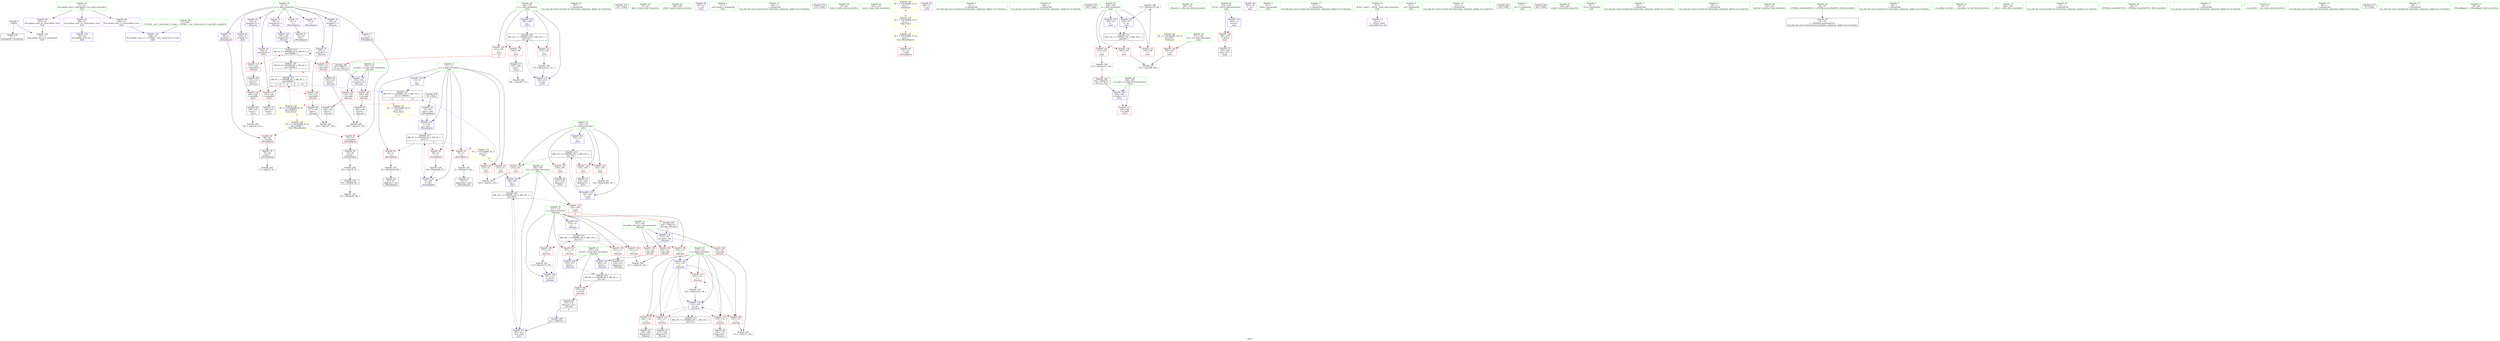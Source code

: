 digraph "SVFG" {
	label="SVFG";

	Node0x55a3432ef820 [shape=record,color=grey,label="{NodeID: 0\nNullPtr}"];
	Node0x55a3432ef820 -> Node0x55a343309fd0[style=solid];
	Node0x55a3432ef820 -> Node0x55a34330f800[style=solid];
	Node0x55a343309790 [shape=record,color=red,label="{NodeID: 97\n78\<--77\n\<--arrayidx5\n_Z9readInputv\n}"];
	Node0x55a343309790 -> Node0x55a34330a5e0[style=solid];
	Node0x55a343306ef0 [shape=record,color=green,label="{NodeID: 14\n90\<--1\n\<--dummyObj\nCan only get source location for instruction, argument, global var or function.}"];
	Node0x55a34332fb70 [shape=record,color=black,label="{NodeID: 277\n247 = PHI()\n}"];
	Node0x55a34330cab0 [shape=record,color=grey,label="{NodeID: 194\n89 = Binary(88, 90, )\n}"];
	Node0x55a34330cab0 -> Node0x55a34330f9d0[style=solid];
	Node0x55a3433092d0 [shape=record,color=red,label="{NodeID: 111\n148\<--113\n\<--j\n_Z4scanic\n}"];
	Node0x55a3433092d0 -> Node0x55a34330ab90[style=solid];
	Node0x55a343307cf0 [shape=record,color=green,label="{NodeID: 28\n55\<--56\nfgets\<--fgets_field_insensitive\n}"];
	Node0x55a3433155d0 [shape=record,color=grey,label="{NodeID: 208\n146 = cmp(143, 145, )\n}"];
	Node0x55a34330eeb0 [shape=record,color=red,label="{NodeID: 125\n242\<--192\n\<--i\n_Z2tci\n}"];
	Node0x55a34330eeb0 -> Node0x55a343312c40[style=solid];
	Node0x55a343308940 [shape=record,color=green,label="{NodeID: 42\n199\<--200\nprintf\<--printf_field_insensitive\n}"];
	Node0x55a34331fc00 [shape=record,color=black,label="{NodeID: 222\nMR_25V_3 = PHI(MR_25V_4, MR_25V_2, )\npts\{191 \}\n}"];
	Node0x55a34331fc00 -> Node0x55a34330e9d0[style=dashed];
	Node0x55a34331fc00 -> Node0x55a34330eaa0[style=dashed];
	Node0x55a34331fc00 -> Node0x55a34330eb70[style=dashed];
	Node0x55a34331fc00 -> Node0x55a343310530[style=dashed];
	Node0x55a34330faa0 [shape=record,color=blue,label="{NodeID: 139\n107\<--103\nlim.addr\<--lim\n_Z4scanic\n}"];
	Node0x55a34330faa0 -> Node0x55a343309930[style=dashed];
	Node0x55a34330faa0 -> Node0x55a343309a00[style=dashed];
	Node0x55a34330faa0 -> Node0x55a343309ad0[style=dashed];
	Node0x55a34330a5e0 [shape=record,color=black,label="{NodeID: 56\n79\<--78\nconv6\<--\n_Z9readInputv\n}"];
	Node0x55a34330a5e0 -> Node0x55a34330d530[style=solid];
	Node0x55a343321af0 [shape=record,color=yellow,style=double,label="{NodeID: 236\n6V_1 = ENCHI(MR_6V_0)\npts\{100000 \}\nFun[_Z2tci]|{|<s1>6}}"];
	Node0x55a343321af0 -> Node0x55a343320100[style=dashed];
	Node0x55a343321af0:s1 -> Node0x55a3433225d0[style=dashed,color=red];
	Node0x55a343310600 [shape=record,color=blue,label="{NodeID: 153\n192\<--12\ni\<--\n_Z2tci\n}"];
	Node0x55a343310600 -> Node0x55a34331de00[style=dashed];
	Node0x55a34330b140 [shape=record,color=black,label="{NodeID: 70\n235\<--234\nidxprom7\<--\n_Z2tci\n}"];
	Node0x55a34330bca0 [shape=record,color=purple,label="{NodeID: 84\n197\<--15\n\<--.str\n_Z2tci\n}"];
	Node0x55a343305f80 [shape=record,color=green,label="{NodeID: 1\n7\<--1\n__dso_handle\<--dummyObj\nGlob }"];
	Node0x55a343309860 [shape=record,color=red,label="{NodeID: 98\n178\<--105\n\<--retval\n_Z4scanic\n}"];
	Node0x55a343309860 -> Node0x55a34330ae00[style=solid];
	Node0x55a343306ff0 [shape=record,color=green,label="{NodeID: 15\n160\<--1\n\<--dummyObj\nCan only get source location for instruction, argument, global var or function.}"];
	Node0x55a34332fc40 [shape=record,color=black,label="{NodeID: 278\n153 = PHI()\n}"];
	Node0x55a34330cc30 [shape=record,color=grey,label="{NodeID: 195\n85 = Binary(83, 86, )\n}"];
	Node0x55a3433093a0 [shape=record,color=red,label="{NodeID: 112\n156\<--113\n\<--j\n_Z4scanic\n}"];
	Node0x55a3433093a0 -> Node0x55a34330ad30[style=solid];
	Node0x55a343307df0 [shape=record,color=green,label="{NodeID: 29\n59\<--60\nstrlen\<--strlen_field_insensitive\n}"];
	Node0x55a343315750 [shape=record,color=grey,label="{NodeID: 209\n137 = cmp(135, 136, )\n}"];
	Node0x55a34330ef80 [shape=record,color=red,label="{NodeID: 126\n229\<--228\n\<--arrayidx\n_Z2tci\n}"];
	Node0x55a34330ef80 -> Node0x55a34330b070[style=solid];
	Node0x55a343308a40 [shape=record,color=green,label="{NodeID: 43\n252\<--253\nmain\<--main_field_insensitive\n}"];
	Node0x55a343320100 [shape=record,color=black,label="{NodeID: 223\nMR_6V_2 = PHI(MR_6V_3, MR_6V_1, )\npts\{100000 \}\n|{|<s2>8|<s3>8|<s4>8|<s5>12}}"];
	Node0x55a343320100 -> Node0x55a34330ef80[style=dashed];
	Node0x55a343320100 -> Node0x55a34330f050[style=dashed];
	Node0x55a343320100:s2 -> Node0x55a343309540[style=dashed,color=red];
	Node0x55a343320100:s3 -> Node0x55a34331d400[style=dashed,color=red];
	Node0x55a343320100:s4 -> Node0x55a34331f200[style=dashed,color=red];
	Node0x55a343320100:s5 -> Node0x55a34331c9d0[style=dashed,color=blue];
	Node0x55a34330fb70 [shape=record,color=blue,label="{NodeID: 140\n109\<--104\nch.addr\<--ch\n_Z4scanic\n}"];
	Node0x55a34330fb70 -> Node0x55a343309ba0[style=dashed];
	Node0x55a34330fb70 -> Node0x55a343309c70[style=dashed];
	Node0x55a34330a6b0 [shape=record,color=black,label="{NodeID: 57\n124\<--123\nidxprom\<--\n_Z4scanic\n}"];
	Node0x55a3433223e0 [shape=record,color=yellow,style=double,label="{NodeID: 237\n2V_1 = ENCHI(MR_2V_0)\npts\{1 \}\nFun[_Z9readInputv]}"];
	Node0x55a3433223e0 -> Node0x55a34330c620[style=dashed];
	Node0x55a3433106d0 [shape=record,color=blue,label="{NodeID: 154\n192\<--243\ni\<--inc\n_Z2tci\n}"];
	Node0x55a3433106d0 -> Node0x55a34331de00[style=dashed];
	Node0x55a34330b210 [shape=record,color=black,label="{NodeID: 71\n238\<--237\nconv9\<--\n_Z2tci\n}"];
	Node0x55a34330bd70 [shape=record,color=purple,label="{NodeID: 85\n246\<--17\n\<--.str.1\n_Z2tci\n}"];
	Node0x55a343306010 [shape=record,color=green,label="{NodeID: 2\n12\<--1\n\<--dummyObj\nCan only get source location for instruction, argument, global var or function.}"];
	Node0x55a343309930 [shape=record,color=red,label="{NodeID: 99\n120\<--107\n\<--lim.addr\n_Z4scanic\n}"];
	Node0x55a343309930 -> Node0x55a343314d10[style=solid];
	Node0x55a3433070f0 [shape=record,color=green,label="{NodeID: 16\n204\<--1\n\<--dummyObj\nCan only get source location for instruction, argument, global var or function.}"];
	Node0x55a34332fd10 [shape=record,color=black,label="{NodeID: 279\n198 = PHI()\n}"];
	Node0x55a34330cdb0 [shape=record,color=grey,label="{NodeID: 196\n277 = Binary(276, 66, )\n}"];
	Node0x55a34330cdb0 -> Node0x55a343310940[style=solid];
	Node0x55a343309470 [shape=record,color=red,label="{NodeID: 113\n163\<--113\n\<--j\n_Z4scanic\n}"];
	Node0x55a343309470 -> Node0x55a34330cf30[style=solid];
	Node0x55a343307ef0 [shape=record,color=green,label="{NodeID: 30\n100\<--101\n_Z4scanic\<--_Z4scanic_field_insensitive\n}"];
	Node0x55a34330f050 [shape=record,color=red,label="{NodeID: 127\n237\<--236\n\<--arrayidx8\n_Z2tci\n}"];
	Node0x55a34330f050 -> Node0x55a34330b210[style=solid];
	Node0x55a343308b40 [shape=record,color=green,label="{NodeID: 44\n255\<--256\nretval\<--retval_field_insensitive\nmain\n}"];
	Node0x55a343308b40 -> Node0x55a34330f120[style=solid];
	Node0x55a343308b40 -> Node0x55a3433107a0[style=solid];
	Node0x55a34330fc40 [shape=record,color=blue,label="{NodeID: 141\n111\<--12\ni\<--\n_Z4scanic\n}"];
	Node0x55a34330fc40 -> Node0x55a34331d900[style=dashed];
	Node0x55a34330a780 [shape=record,color=black,label="{NodeID: 58\n127\<--126\nconv\<--\n_Z4scanic\n}"];
	Node0x55a34330a780 -> Node0x55a343314fd0[style=solid];
	Node0x55a3433107a0 [shape=record,color=blue,label="{NodeID: 155\n255\<--12\nretval\<--\nmain\n}"];
	Node0x55a3433107a0 -> Node0x55a34330f120[style=dashed];
	Node0x55a34330b2e0 [shape=record,color=black,label="{NodeID: 72\n254\<--280\nmain_ret\<--\nmain\n}"];
	Node0x55a34330be40 [shape=record,color=purple,label="{NodeID: 86\n262\<--19\n\<--.str.2\nmain\n}"];
	Node0x55a3433060a0 [shape=record,color=green,label="{NodeID: 3\n14\<--1\nstdin\<--dummyObj\nGlob }"];
	Node0x55a343309a00 [shape=record,color=red,label="{NodeID: 100\n136\<--107\n\<--lim.addr\n_Z4scanic\n}"];
	Node0x55a343309a00 -> Node0x55a343315750[style=solid];
	Node0x55a3433071f0 [shape=record,color=green,label="{NodeID: 17\n217\<--1\n\<--dummyObj\nCan only get source location for instruction, argument, global var or function.}"];
	Node0x55a34332fe10 [shape=record,color=black,label="{NodeID: 280\n212 = PHI(102, )\n}"];
	Node0x55a34332fe10 -> Node0x55a343310460[style=solid];
	Node0x55a34330cf30 [shape=record,color=grey,label="{NodeID: 197\n164 = Binary(163, 66, )\n}"];
	Node0x55a34330cf30 -> Node0x55a34330feb0[style=solid];
	Node0x55a343309540 [shape=record,color=red,label="{NodeID: 114\n126\<--125\n\<--arrayidx\n_Z4scanic\n}"];
	Node0x55a343309540 -> Node0x55a34330a780[style=solid];
	Node0x55a343307ff0 [shape=record,color=green,label="{NodeID: 31\n105\<--106\nretval\<--retval_field_insensitive\n_Z4scanic\n}"];
	Node0x55a343307ff0 -> Node0x55a343309860[style=solid];
	Node0x55a343307ff0 -> Node0x55a34330ff80[style=solid];
	Node0x55a343307ff0 -> Node0x55a343310120[style=solid];
	Node0x55a34331c4d0 [shape=record,color=black,label="{NodeID: 211\nMR_35V_3 = PHI(MR_35V_4, MR_35V_2, )\npts\{260 \}\n}"];
	Node0x55a34331c4d0 -> Node0x55a34330f2c0[style=dashed];
	Node0x55a34331c4d0 -> Node0x55a34330f390[style=dashed];
	Node0x55a34331c4d0 -> Node0x55a34330f460[style=dashed];
	Node0x55a34331c4d0 -> Node0x55a343310940[style=dashed];
	Node0x55a34330f120 [shape=record,color=red,label="{NodeID: 128\n280\<--255\n\<--retval\nmain\n}"];
	Node0x55a34330f120 -> Node0x55a34330b2e0[style=solid];
	Node0x55a343308c10 [shape=record,color=green,label="{NodeID: 45\n257\<--258\ntcn\<--tcn_field_insensitive\nmain\n}"];
	Node0x55a343308c10 -> Node0x55a34330f1f0[style=solid];
	Node0x55a34330fd10 [shape=record,color=blue,label="{NodeID: 142\n113\<--132\nj\<--\n_Z4scanic\n}"];
	Node0x55a34330fd10 -> Node0x55a343309130[style=dashed];
	Node0x55a34330fd10 -> Node0x55a343309200[style=dashed];
	Node0x55a34330fd10 -> Node0x55a3433092d0[style=dashed];
	Node0x55a34330fd10 -> Node0x55a3433093a0[style=dashed];
	Node0x55a34330fd10 -> Node0x55a343309470[style=dashed];
	Node0x55a34330fd10 -> Node0x55a34330feb0[style=dashed];
	Node0x55a34330fd10 -> Node0x55a34331ed00[style=dashed];
	Node0x55a34330a850 [shape=record,color=black,label="{NodeID: 59\n129\<--128\nconv1\<--\n_Z4scanic\n}"];
	Node0x55a34330a850 -> Node0x55a343314fd0[style=solid];
	Node0x55a3433225d0 [shape=record,color=yellow,style=double,label="{NodeID: 239\n6V_1 = ENCHI(MR_6V_0)\npts\{100000 \}\nFun[_Z9readInputv]}"];
	Node0x55a3433225d0 -> Node0x55a3433096c0[style=dashed];
	Node0x55a3433225d0 -> Node0x55a343309790[style=dashed];
	Node0x55a343310870 [shape=record,color=blue,label="{NodeID: 156\n259\<--12\ni\<--\nmain\n}"];
	Node0x55a343310870 -> Node0x55a34331c4d0[style=dashed];
	Node0x55a34330b3b0 [shape=record,color=purple,label="{NodeID: 73\n32\<--4\n\<--_ZStL8__ioinit\n__cxx_global_var_init\n}"];
	Node0x55a34330bf10 [shape=record,color=purple,label="{NodeID: 87\n289\<--21\nllvm.global_ctors_0\<--llvm.global_ctors\nGlob }"];
	Node0x55a34330bf10 -> Node0x55a34330f600[style=solid];
	Node0x55a343306130 [shape=record,color=green,label="{NodeID: 4\n15\<--1\n.str\<--dummyObj\nGlob }"];
	Node0x55a343309ad0 [shape=record,color=red,label="{NodeID: 101\n175\<--107\n\<--lim.addr\n_Z4scanic\n}"];
	Node0x55a343309ad0 -> Node0x55a343310120[style=solid];
	Node0x55a3433072f0 [shape=record,color=green,label="{NodeID: 18\n232\<--1\n\<--dummyObj\nCan only get source location for instruction, argument, global var or function.}"];
	Node0x55a343330000 [shape=record,color=black,label="{NodeID: 281\n239 = PHI()\n}"];
	Node0x55a34330d0b0 [shape=record,color=grey,label="{NodeID: 198\n273 = Binary(272, 66, )\n|{<s0>12}}"];
	Node0x55a34330d0b0:s0 -> Node0x55a343330440[style=solid,color=red];
	Node0x55a34330e710 [shape=record,color=red,label="{NodeID: 115\n142\<--141\n\<--arrayidx7\n_Z4scanic\n}"];
	Node0x55a34330e710 -> Node0x55a34330a9f0[style=solid];
	Node0x55a3433080c0 [shape=record,color=green,label="{NodeID: 32\n107\<--108\nlim.addr\<--lim.addr_field_insensitive\n_Z4scanic\n}"];
	Node0x55a3433080c0 -> Node0x55a343309930[style=solid];
	Node0x55a3433080c0 -> Node0x55a343309a00[style=solid];
	Node0x55a3433080c0 -> Node0x55a343309ad0[style=solid];
	Node0x55a3433080c0 -> Node0x55a34330faa0[style=solid];
	Node0x55a34331c9d0 [shape=record,color=black,label="{NodeID: 212\nMR_37V_2 = PHI(MR_37V_3, MR_37V_1, )\npts\{13 100000 \}\n|{<s0>12|<s1>12}}"];
	Node0x55a34331c9d0:s0 -> Node0x55a343321690[style=dashed,color=red];
	Node0x55a34331c9d0:s1 -> Node0x55a343321af0[style=dashed,color=red];
	Node0x55a34330f1f0 [shape=record,color=red,label="{NodeID: 129\n269\<--257\n\<--tcn\nmain\n}"];
	Node0x55a34330f1f0 -> Node0x55a343315450[style=solid];
	Node0x55a343308ce0 [shape=record,color=green,label="{NodeID: 46\n259\<--260\ni\<--i_field_insensitive\nmain\n}"];
	Node0x55a343308ce0 -> Node0x55a34330f2c0[style=solid];
	Node0x55a343308ce0 -> Node0x55a34330f390[style=solid];
	Node0x55a343308ce0 -> Node0x55a34330f460[style=solid];
	Node0x55a343308ce0 -> Node0x55a343310870[style=solid];
	Node0x55a343308ce0 -> Node0x55a343310940[style=solid];
	Node0x55a34330fde0 [shape=record,color=blue,label="{NodeID: 143\n158\<--160\narrayidx16\<--\n_Z4scanic\n}"];
	Node0x55a34330fde0 -> Node0x55a34331d400[style=dashed];
	Node0x55a34330a920 [shape=record,color=black,label="{NodeID: 60\n140\<--139\nidxprom6\<--\n_Z4scanic\n}"];
	Node0x55a3433226b0 [shape=record,color=yellow,style=double,label="{NodeID: 240\n2V_1 = ENCHI(MR_2V_0)\npts\{1 \}\nFun[main]|{<s0>12}}"];
	Node0x55a3433226b0:s0 -> Node0x55a343321580[style=dashed,color=red];
	Node0x55a343310940 [shape=record,color=blue,label="{NodeID: 157\n259\<--277\ni\<--inc\nmain\n}"];
	Node0x55a343310940 -> Node0x55a34331c4d0[style=dashed];
	Node0x55a34330b480 [shape=record,color=purple,label="{NodeID: 74\n52\<--8\n\<--s\n_Z9readInputv\n}"];
	Node0x55a34330b480 -> Node0x55a34330a1d0[style=solid];
	Node0x55a34330c010 [shape=record,color=purple,label="{NodeID: 88\n290\<--21\nllvm.global_ctors_1\<--llvm.global_ctors\nGlob }"];
	Node0x55a34330c010 -> Node0x55a34330f700[style=solid];
	Node0x55a343306970 [shape=record,color=green,label="{NodeID: 5\n17\<--1\n.str.1\<--dummyObj\nGlob }"];
	Node0x55a343309ba0 [shape=record,color=red,label="{NodeID: 102\n128\<--109\n\<--ch.addr\n_Z4scanic\n}"];
	Node0x55a343309ba0 -> Node0x55a34330a850[style=solid];
	Node0x55a3433073f0 [shape=record,color=green,label="{NodeID: 19\n4\<--6\n_ZStL8__ioinit\<--_ZStL8__ioinit_field_insensitive\nGlob }"];
	Node0x55a3433073f0 -> Node0x55a34330b3b0[style=solid];
	Node0x55a3433300d0 [shape=record,color=black,label="{NodeID: 282\n263 = PHI()\n}"];
	Node0x55a34330d230 [shape=record,color=grey,label="{NodeID: 199\n172 = Binary(171, 66, )\n}"];
	Node0x55a34330d230 -> Node0x55a343310050[style=solid];
	Node0x55a34330e7a0 [shape=record,color=red,label="{NodeID: 116\n151\<--150\n\<--arrayidx13\n_Z4scanic\n}"];
	Node0x55a34330e7a0 -> Node0x55a34330ac60[style=solid];
	Node0x55a343308190 [shape=record,color=green,label="{NodeID: 33\n109\<--110\nch.addr\<--ch.addr_field_insensitive\n_Z4scanic\n}"];
	Node0x55a343308190 -> Node0x55a343309ba0[style=solid];
	Node0x55a343308190 -> Node0x55a343309c70[style=solid];
	Node0x55a343308190 -> Node0x55a34330fb70[style=solid];
	Node0x55a34330f2c0 [shape=record,color=red,label="{NodeID: 130\n268\<--259\n\<--i\nmain\n}"];
	Node0x55a34330f2c0 -> Node0x55a343315450[style=solid];
	Node0x55a343308db0 [shape=record,color=green,label="{NodeID: 47\n264\<--265\nscanf\<--scanf_field_insensitive\n}"];
	Node0x55a34330feb0 [shape=record,color=blue,label="{NodeID: 144\n113\<--164\nj\<--inc\n_Z4scanic\n}"];
	Node0x55a34330feb0 -> Node0x55a343309130[style=dashed];
	Node0x55a34330feb0 -> Node0x55a343309200[style=dashed];
	Node0x55a34330feb0 -> Node0x55a3433092d0[style=dashed];
	Node0x55a34330feb0 -> Node0x55a3433093a0[style=dashed];
	Node0x55a34330feb0 -> Node0x55a343309470[style=dashed];
	Node0x55a34330feb0 -> Node0x55a34330feb0[style=dashed];
	Node0x55a34330feb0 -> Node0x55a34331ed00[style=dashed];
	Node0x55a34330a9f0 [shape=record,color=black,label="{NodeID: 61\n143\<--142\nconv8\<--\n_Z4scanic\n}"];
	Node0x55a34330a9f0 -> Node0x55a3433155d0[style=solid];
	Node0x55a34330b550 [shape=record,color=purple,label="{NodeID: 75\n57\<--8\n\<--s\n_Z9readInputv\n}"];
	Node0x55a34330c110 [shape=record,color=purple,label="{NodeID: 89\n291\<--21\nllvm.global_ctors_2\<--llvm.global_ctors\nGlob }"];
	Node0x55a34330c110 -> Node0x55a34330f800[style=solid];
	Node0x55a343306a00 [shape=record,color=green,label="{NodeID: 6\n19\<--1\n.str.2\<--dummyObj\nGlob }"];
	Node0x55a343309c70 [shape=record,color=red,label="{NodeID: 103\n144\<--109\n\<--ch.addr\n_Z4scanic\n}"];
	Node0x55a343309c70 -> Node0x55a34330aac0[style=solid];
	Node0x55a3433074f0 [shape=record,color=green,label="{NodeID: 20\n8\<--10\ns\<--s_field_insensitive\nGlob }"];
	Node0x55a3433074f0 -> Node0x55a34330b480[style=solid];
	Node0x55a3433074f0 -> Node0x55a34330b550[style=solid];
	Node0x55a3433074f0 -> Node0x55a34330b620[style=solid];
	Node0x55a3433074f0 -> Node0x55a34330b6f0[style=solid];
	Node0x55a3433074f0 -> Node0x55a34330b7c0[style=solid];
	Node0x55a3433074f0 -> Node0x55a34330b890[style=solid];
	Node0x55a3433074f0 -> Node0x55a34330b960[style=solid];
	Node0x55a3433074f0 -> Node0x55a34330ba30[style=solid];
	Node0x55a3433074f0 -> Node0x55a34330bb00[style=solid];
	Node0x55a3433074f0 -> Node0x55a34330bbd0[style=solid];
	Node0x55a3433301a0 [shape=record,color=black,label="{NodeID: 283\n103 = PHI(210, )\n0th arg _Z4scanic }"];
	Node0x55a3433301a0 -> Node0x55a34330faa0[style=solid];
	Node0x55a34330d3b0 [shape=record,color=grey,label="{NodeID: 200\n208 = cmp(207, 72, )\n}"];
	Node0x55a34330e830 [shape=record,color=red,label="{NodeID: 117\n196\<--186\n\<--tci.addr\n_Z2tci\n}"];
	Node0x55a343308260 [shape=record,color=green,label="{NodeID: 34\n111\<--112\ni\<--i_field_insensitive\n_Z4scanic\n}"];
	Node0x55a343308260 -> Node0x55a343309d40[style=solid];
	Node0x55a343308260 -> Node0x55a343309e10[style=solid];
	Node0x55a343308260 -> Node0x55a343308ec0[style=solid];
	Node0x55a343308260 -> Node0x55a343308f90[style=solid];
	Node0x55a343308260 -> Node0x55a343309060[style=solid];
	Node0x55a343308260 -> Node0x55a34330fc40[style=solid];
	Node0x55a343308260 -> Node0x55a343310050[style=solid];
	Node0x55a34331d400 [shape=record,color=black,label="{NodeID: 214\nMR_6V_2 = PHI(MR_6V_4, MR_6V_1, )\npts\{100000 \}\n}"];
	Node0x55a34331d400 -> Node0x55a34330e710[style=dashed];
	Node0x55a34331d400 -> Node0x55a34330e7a0[style=dashed];
	Node0x55a34331d400 -> Node0x55a34330fde0[style=dashed];
	Node0x55a34331d400 -> Node0x55a34331d400[style=dashed];
	Node0x55a34331d400 -> Node0x55a34331f200[style=dashed];
	Node0x55a34330f390 [shape=record,color=red,label="{NodeID: 131\n272\<--259\n\<--i\nmain\n}"];
	Node0x55a34330f390 -> Node0x55a34330d0b0[style=solid];
	Node0x55a343309ed0 [shape=record,color=green,label="{NodeID: 48\n23\<--285\n_GLOBAL__sub_I_betaveros_0_0.cpp\<--_GLOBAL__sub_I_betaveros_0_0.cpp_field_insensitive\n}"];
	Node0x55a343309ed0 -> Node0x55a34330f700[style=solid];
	Node0x55a34330ff80 [shape=record,color=blue,label="{NodeID: 145\n105\<--167\nretval\<--\n_Z4scanic\n}"];
	Node0x55a34330ff80 -> Node0x55a34331e800[style=dashed];
	Node0x55a34330aac0 [shape=record,color=black,label="{NodeID: 62\n145\<--144\nconv9\<--\n_Z4scanic\n}"];
	Node0x55a34330aac0 -> Node0x55a3433155d0[style=solid];
	Node0x55a3433228a0 [shape=record,color=yellow,style=double,label="{NodeID: 242\n33V_1 = ENCHI(MR_33V_0)\npts\{258 \}\nFun[main]}"];
	Node0x55a3433228a0 -> Node0x55a34330f1f0[style=dashed];
	Node0x55a34330b620 [shape=record,color=purple,label="{NodeID: 76\n68\<--8\narrayidx\<--s\n_Z9readInputv\n}"];
	Node0x55a34330b620 -> Node0x55a3433096c0[style=solid];
	Node0x55a34330c210 [shape=record,color=red,label="{NodeID: 90\n64\<--11\n\<--n\n_Z9readInputv\n}"];
	Node0x55a34330c210 -> Node0x55a34330c7b0[style=solid];
	Node0x55a343306a90 [shape=record,color=green,label="{NodeID: 7\n22\<--1\n\<--dummyObj\nCan only get source location for instruction, argument, global var or function.}"];
	Node0x55a343309d40 [shape=record,color=red,label="{NodeID: 104\n119\<--111\n\<--i\n_Z4scanic\n}"];
	Node0x55a343309d40 -> Node0x55a343314d10[style=solid];
	Node0x55a3433075f0 [shape=record,color=green,label="{NodeID: 21\n11\<--13\nn\<--n_field_insensitive\nGlob }"];
	Node0x55a3433075f0 -> Node0x55a34330c210[style=solid];
	Node0x55a3433075f0 -> Node0x55a34330c2e0[style=solid];
	Node0x55a3433075f0 -> Node0x55a34330c3b0[style=solid];
	Node0x55a3433075f0 -> Node0x55a34330c480[style=solid];
	Node0x55a3433075f0 -> Node0x55a34330c550[style=solid];
	Node0x55a3433075f0 -> Node0x55a34330f530[style=solid];
	Node0x55a3433075f0 -> Node0x55a34330f900[style=solid];
	Node0x55a3433075f0 -> Node0x55a34330f9d0[style=solid];
	Node0x55a343330300 [shape=record,color=black,label="{NodeID: 284\n104 = PHI(211, )\n1st arg _Z4scanic }"];
	Node0x55a343330300 -> Node0x55a34330fb70[style=solid];
	Node0x55a34330d530 [shape=record,color=grey,label="{NodeID: 201\n80 = cmp(79, 81, )\n}"];
	Node0x55a34330d530 -> Node0x55a34309e9c0[style=solid];
	Node0x55a34330e900 [shape=record,color=red,label="{NodeID: 118\n210\<--188\n\<--cur\n_Z2tci\n|{<s0>8}}"];
	Node0x55a34330e900:s0 -> Node0x55a3433301a0[style=solid,color=red];
	Node0x55a343308330 [shape=record,color=green,label="{NodeID: 35\n113\<--114\nj\<--j_field_insensitive\n_Z4scanic\n}"];
	Node0x55a343308330 -> Node0x55a343309130[style=solid];
	Node0x55a343308330 -> Node0x55a343309200[style=solid];
	Node0x55a343308330 -> Node0x55a3433092d0[style=solid];
	Node0x55a343308330 -> Node0x55a3433093a0[style=solid];
	Node0x55a343308330 -> Node0x55a343309470[style=solid];
	Node0x55a343308330 -> Node0x55a34330fd10[style=solid];
	Node0x55a343308330 -> Node0x55a34330feb0[style=solid];
	Node0x55a34331d900 [shape=record,color=black,label="{NodeID: 215\nMR_14V_3 = PHI(MR_14V_4, MR_14V_2, )\npts\{112 \}\n}"];
	Node0x55a34331d900 -> Node0x55a343309d40[style=dashed];
	Node0x55a34331d900 -> Node0x55a343309e10[style=dashed];
	Node0x55a34331d900 -> Node0x55a343308ec0[style=dashed];
	Node0x55a34331d900 -> Node0x55a343308f90[style=dashed];
	Node0x55a34331d900 -> Node0x55a343309060[style=dashed];
	Node0x55a34331d900 -> Node0x55a343310050[style=dashed];
	Node0x55a34330f460 [shape=record,color=red,label="{NodeID: 132\n276\<--259\n\<--i\nmain\n}"];
	Node0x55a34330f460 -> Node0x55a34330cdb0[style=solid];
	Node0x55a343309fd0 [shape=record,color=black,label="{NodeID: 49\n2\<--3\ndummyVal\<--dummyVal\n}"];
	Node0x55a343310050 [shape=record,color=blue,label="{NodeID: 146\n111\<--172\ni\<--inc19\n_Z4scanic\n}"];
	Node0x55a343310050 -> Node0x55a34331d900[style=dashed];
	Node0x55a34330ab90 [shape=record,color=black,label="{NodeID: 63\n149\<--148\nidxprom12\<--\n_Z4scanic\n}"];
	Node0x55a34330b6f0 [shape=record,color=purple,label="{NodeID: 77\n77\<--8\narrayidx5\<--s\n_Z9readInputv\n}"];
	Node0x55a34330b6f0 -> Node0x55a343309790[style=solid];
	Node0x55a34330c2e0 [shape=record,color=red,label="{NodeID: 91\n74\<--11\n\<--n\n_Z9readInputv\n}"];
	Node0x55a34330c2e0 -> Node0x55a34330c930[style=solid];
	Node0x55a343306b20 [shape=record,color=green,label="{NodeID: 8\n54\<--1\n\<--dummyObj\nCan only get source location for instruction, argument, global var or function.}"];
	Node0x55a343309e10 [shape=record,color=red,label="{NodeID: 105\n123\<--111\n\<--i\n_Z4scanic\n}"];
	Node0x55a343309e10 -> Node0x55a34330a6b0[style=solid];
	Node0x55a3433076f0 [shape=record,color=green,label="{NodeID: 22\n21\<--25\nllvm.global_ctors\<--llvm.global_ctors_field_insensitive\nGlob }"];
	Node0x55a3433076f0 -> Node0x55a34330bf10[style=solid];
	Node0x55a3433076f0 -> Node0x55a34330c010[style=solid];
	Node0x55a3433076f0 -> Node0x55a34330c110[style=solid];
	Node0x55a343330440 [shape=record,color=black,label="{NodeID: 285\n185 = PHI(273, )\n0th arg _Z2tci }"];
	Node0x55a343330440 -> Node0x55a3433101f0[style=solid];
	Node0x55a343314d10 [shape=record,color=grey,label="{NodeID: 202\n121 = cmp(119, 120, )\n}"];
	Node0x55a34330e9d0 [shape=record,color=red,label="{NodeID: 119\n206\<--190\n\<--c\n_Z2tci\n}"];
	Node0x55a34330e9d0 -> Node0x55a34330aed0[style=solid];
	Node0x55a343308400 [shape=record,color=green,label="{NodeID: 36\n154\<--155\nputchar\<--putchar_field_insensitive\n}"];
	Node0x55a34331de00 [shape=record,color=black,label="{NodeID: 216\nMR_27V_3 = PHI(MR_27V_4, MR_27V_2, )\npts\{193 \}\n}"];
	Node0x55a34331de00 -> Node0x55a34330ec40[style=dashed];
	Node0x55a34331de00 -> Node0x55a34330ed10[style=dashed];
	Node0x55a34331de00 -> Node0x55a34330ede0[style=dashed];
	Node0x55a34331de00 -> Node0x55a34330eeb0[style=dashed];
	Node0x55a34331de00 -> Node0x55a3433106d0[style=dashed];
	Node0x55a34330f530 [shape=record,color=blue,label="{NodeID: 133\n11\<--12\nn\<--\nGlob }"];
	Node0x55a34330f530 -> Node0x55a34331c9d0[style=dashed];
	Node0x55a34330a0d0 [shape=record,color=black,label="{NodeID: 50\n34\<--35\n\<--_ZNSt8ios_base4InitD1Ev\nCan only get source location for instruction, argument, global var or function.}"];
	Node0x55a343321580 [shape=record,color=yellow,style=double,label="{NodeID: 230\n2V_1 = ENCHI(MR_2V_0)\npts\{1 \}\nFun[_Z2tci]|{<s0>6}}"];
	Node0x55a343321580:s0 -> Node0x55a3433223e0[style=dashed,color=red];
	Node0x55a343310120 [shape=record,color=blue,label="{NodeID: 147\n105\<--175\nretval\<--\n_Z4scanic\n}"];
	Node0x55a343310120 -> Node0x55a34331e800[style=dashed];
	Node0x55a34330ac60 [shape=record,color=black,label="{NodeID: 64\n152\<--151\nconv14\<--\n_Z4scanic\n}"];
	Node0x55a34330b7c0 [shape=record,color=purple,label="{NodeID: 78\n125\<--8\narrayidx\<--s\n_Z4scanic\n}"];
	Node0x55a34330b7c0 -> Node0x55a343309540[style=solid];
	Node0x55a34330c3b0 [shape=record,color=red,label="{NodeID: 92\n88\<--11\n\<--n\n_Z9readInputv\n}"];
	Node0x55a34330c3b0 -> Node0x55a34330cab0[style=solid];
	Node0x55a343306bb0 [shape=record,color=green,label="{NodeID: 9\n66\<--1\n\<--dummyObj\nCan only get source location for instruction, argument, global var or function.}"];
	Node0x55a343324ff0 [shape=record,color=yellow,style=double,label="{NodeID: 272\n4V_2 = CSCHI(MR_4V_1)\npts\{13 \}\nCS[]|{|<s2>12}}"];
	Node0x55a343324ff0 -> Node0x55a34330c480[style=dashed];
	Node0x55a343324ff0 -> Node0x55a34330c550[style=dashed];
	Node0x55a343324ff0:s2 -> Node0x55a34331c9d0[style=dashed,color=blue];
	Node0x55a34309e9c0 [shape=record,color=black,label="{NodeID: 189\n83 = PHI(84, 80, )\n}"];
	Node0x55a34309e9c0 -> Node0x55a34330cc30[style=solid];
	Node0x55a343308ec0 [shape=record,color=red,label="{NodeID: 106\n132\<--111\n\<--i\n_Z4scanic\n}"];
	Node0x55a343308ec0 -> Node0x55a34330fd10[style=solid];
	Node0x55a3433077f0 [shape=record,color=green,label="{NodeID: 23\n26\<--27\n__cxx_global_var_init\<--__cxx_global_var_init_field_insensitive\n}"];
	Node0x55a343314e50 [shape=record,color=grey,label="{NodeID: 203\n71 = cmp(72, 70, )\n}"];
	Node0x55a34330eaa0 [shape=record,color=red,label="{NodeID: 120\n211\<--190\n\<--c\n_Z2tci\n|{<s0>8}}"];
	Node0x55a34330eaa0:s0 -> Node0x55a343330300[style=solid,color=red];
	Node0x55a343308500 [shape=record,color=green,label="{NodeID: 37\n182\<--183\n_Z2tci\<--_Z2tci_field_insensitive\n}"];
	Node0x55a34331e300 [shape=record,color=black,label="{NodeID: 217\nMR_4V_3 = PHI(MR_4V_4, MR_4V_2, )\npts\{13 \}\n|{|<s4>6}}"];
	Node0x55a34331e300 -> Node0x55a34330c210[style=dashed];
	Node0x55a34331e300 -> Node0x55a34330c2e0[style=dashed];
	Node0x55a34331e300 -> Node0x55a34330c3b0[style=dashed];
	Node0x55a34331e300 -> Node0x55a34330f9d0[style=dashed];
	Node0x55a34331e300:s4 -> Node0x55a343324ff0[style=dashed,color=blue];
	Node0x55a34330f600 [shape=record,color=blue,label="{NodeID: 134\n289\<--22\nllvm.global_ctors_0\<--\nGlob }"];
	Node0x55a34330a1d0 [shape=record,color=black,label="{NodeID: 51\n53\<--52\ncall\<--\n_Z9readInputv\n}"];
	Node0x55a343321690 [shape=record,color=yellow,style=double,label="{NodeID: 231\n4V_1 = ENCHI(MR_4V_0)\npts\{13 \}\nFun[_Z2tci]|{<s0>6}}"];
	Node0x55a343321690:s0 -> Node0x55a34330f900[style=dashed,color=red];
	Node0x55a3433101f0 [shape=record,color=blue,label="{NodeID: 148\n186\<--185\ntci.addr\<--tci\n_Z2tci\n}"];
	Node0x55a3433101f0 -> Node0x55a34330e830[style=dashed];
	Node0x55a34330ad30 [shape=record,color=black,label="{NodeID: 65\n157\<--156\nidxprom15\<--\n_Z4scanic\n}"];
	Node0x55a34330b890 [shape=record,color=purple,label="{NodeID: 79\n141\<--8\narrayidx7\<--s\n_Z4scanic\n}"];
	Node0x55a34330b890 -> Node0x55a34330e710[style=solid];
	Node0x55a34330c480 [shape=record,color=red,label="{NodeID: 93\n201\<--11\n\<--n\n_Z2tci\n}"];
	Node0x55a34330c480 -> Node0x55a3433102c0[style=solid];
	Node0x55a343306c40 [shape=record,color=green,label="{NodeID: 10\n72\<--1\n\<--dummyObj\nCan only get source location for instruction, argument, global var or function.}"];
	Node0x55a343312ac0 [shape=record,color=grey,label="{NodeID: 190\n216 = Binary(215, 217, )\n}"];
	Node0x55a343312ac0 -> Node0x55a343310530[style=solid];
	Node0x55a343308f90 [shape=record,color=red,label="{NodeID: 107\n167\<--111\n\<--i\n_Z4scanic\n}"];
	Node0x55a343308f90 -> Node0x55a34330ff80[style=solid];
	Node0x55a3433078f0 [shape=record,color=green,label="{NodeID: 24\n30\<--31\n_ZNSt8ios_base4InitC1Ev\<--_ZNSt8ios_base4InitC1Ev_field_insensitive\n}"];
	Node0x55a343314fd0 [shape=record,color=grey,label="{NodeID: 204\n130 = cmp(127, 129, )\n}"];
	Node0x55a34330eb70 [shape=record,color=red,label="{NodeID: 121\n215\<--190\n\<--c\n_Z2tci\n}"];
	Node0x55a34330eb70 -> Node0x55a343312ac0[style=solid];
	Node0x55a343308600 [shape=record,color=green,label="{NodeID: 38\n186\<--187\ntci.addr\<--tci.addr_field_insensitive\n_Z2tci\n}"];
	Node0x55a343308600 -> Node0x55a34330e830[style=solid];
	Node0x55a343308600 -> Node0x55a3433101f0[style=solid];
	Node0x55a34331e800 [shape=record,color=black,label="{NodeID: 218\nMR_8V_3 = PHI(MR_8V_4, MR_8V_2, )\npts\{106 \}\n}"];
	Node0x55a34331e800 -> Node0x55a343309860[style=dashed];
	Node0x55a34330f700 [shape=record,color=blue,label="{NodeID: 135\n290\<--23\nllvm.global_ctors_1\<--_GLOBAL__sub_I_betaveros_0_0.cpp\nGlob }"];
	Node0x55a34330a2a0 [shape=record,color=black,label="{NodeID: 52\n61\<--58\nconv\<--call1\n_Z9readInputv\n}"];
	Node0x55a34330a2a0 -> Node0x55a34330f900[style=solid];
	Node0x55a3433102c0 [shape=record,color=blue,label="{NodeID: 149\n188\<--201\ncur\<--\n_Z2tci\n}"];
	Node0x55a3433102c0 -> Node0x55a34331f700[style=dashed];
	Node0x55a34330ae00 [shape=record,color=black,label="{NodeID: 66\n102\<--178\n_Z4scanic_ret\<--\n_Z4scanic\n|{<s0>8}}"];
	Node0x55a34330ae00:s0 -> Node0x55a34332fe10[style=solid,color=blue];
	Node0x55a34330b960 [shape=record,color=purple,label="{NodeID: 80\n150\<--8\narrayidx13\<--s\n_Z4scanic\n}"];
	Node0x55a34330b960 -> Node0x55a34330e7a0[style=solid];
	Node0x55a34330c550 [shape=record,color=red,label="{NodeID: 94\n223\<--11\n\<--n\n_Z2tci\n}"];
	Node0x55a34330c550 -> Node0x55a343315150[style=solid];
	Node0x55a343306cd0 [shape=record,color=green,label="{NodeID: 11\n81\<--1\n\<--dummyObj\nCan only get source location for instruction, argument, global var or function.}"];
	Node0x55a343312c40 [shape=record,color=grey,label="{NodeID: 191\n243 = Binary(242, 66, )\n}"];
	Node0x55a343312c40 -> Node0x55a3433106d0[style=solid];
	Node0x55a343309060 [shape=record,color=red,label="{NodeID: 108\n171\<--111\n\<--i\n_Z4scanic\n}"];
	Node0x55a343309060 -> Node0x55a34330d230[style=solid];
	Node0x55a3433079f0 [shape=record,color=green,label="{NodeID: 25\n36\<--37\n__cxa_atexit\<--__cxa_atexit_field_insensitive\n}"];
	Node0x55a343315150 [shape=record,color=grey,label="{NodeID: 205\n224 = cmp(222, 223, )\n}"];
	Node0x55a34330ec40 [shape=record,color=red,label="{NodeID: 122\n222\<--192\n\<--i\n_Z2tci\n}"];
	Node0x55a34330ec40 -> Node0x55a343315150[style=solid];
	Node0x55a3433086d0 [shape=record,color=green,label="{NodeID: 39\n188\<--189\ncur\<--cur_field_insensitive\n_Z2tci\n}"];
	Node0x55a3433086d0 -> Node0x55a34330e900[style=solid];
	Node0x55a3433086d0 -> Node0x55a3433102c0[style=solid];
	Node0x55a3433086d0 -> Node0x55a343310460[style=solid];
	Node0x55a34331ed00 [shape=record,color=black,label="{NodeID: 219\nMR_16V_5 = PHI(MR_16V_1, MR_16V_3, )\npts\{114 \}\n}"];
	Node0x55a34330f800 [shape=record,color=blue, style = dotted,label="{NodeID: 136\n291\<--3\nllvm.global_ctors_2\<--dummyVal\nGlob }"];
	Node0x55a34330a370 [shape=record,color=black,label="{NodeID: 53\n67\<--65\nidxprom\<--sub\n_Z9readInputv\n}"];
	Node0x55a343310390 [shape=record,color=blue,label="{NodeID: 150\n190\<--204\nc\<--\n_Z2tci\n}"];
	Node0x55a343310390 -> Node0x55a34331fc00[style=dashed];
	Node0x55a34330aed0 [shape=record,color=black,label="{NodeID: 67\n207\<--206\nconv\<--\n_Z2tci\n}"];
	Node0x55a34330aed0 -> Node0x55a34330d3b0[style=solid];
	Node0x55a34330ba30 [shape=record,color=purple,label="{NodeID: 81\n158\<--8\narrayidx16\<--s\n_Z4scanic\n}"];
	Node0x55a34330ba30 -> Node0x55a34330fde0[style=solid];
	Node0x55a34330c620 [shape=record,color=red,label="{NodeID: 95\n51\<--14\n\<--stdin\n_Z9readInputv\n}"];
	Node0x55a343306d60 [shape=record,color=green,label="{NodeID: 12\n84\<--1\n\<--dummyObj\nCan only get source location for instruction, argument, global var or function.}"];
	Node0x55a34332f910 [shape=record,color=black,label="{NodeID: 275\n33 = PHI()\n}"];
	Node0x55a34330c7b0 [shape=record,color=grey,label="{NodeID: 192\n65 = Binary(64, 66, )\n}"];
	Node0x55a34330c7b0 -> Node0x55a34330a370[style=solid];
	Node0x55a343309130 [shape=record,color=red,label="{NodeID: 109\n135\<--113\n\<--j\n_Z4scanic\n}"];
	Node0x55a343309130 -> Node0x55a343315750[style=solid];
	Node0x55a343307af0 [shape=record,color=green,label="{NodeID: 26\n35\<--41\n_ZNSt8ios_base4InitD1Ev\<--_ZNSt8ios_base4InitD1Ev_field_insensitive\n}"];
	Node0x55a343307af0 -> Node0x55a34330a0d0[style=solid];
	Node0x55a3433152d0 [shape=record,color=grey,label="{NodeID: 206\n231 = cmp(230, 232, )\n}"];
	Node0x55a34330ed10 [shape=record,color=red,label="{NodeID: 123\n226\<--192\n\<--i\n_Z2tci\n}"];
	Node0x55a34330ed10 -> Node0x55a34330afa0[style=solid];
	Node0x55a3433087a0 [shape=record,color=green,label="{NodeID: 40\n190\<--191\nc\<--c_field_insensitive\n_Z2tci\n}"];
	Node0x55a3433087a0 -> Node0x55a34330e9d0[style=solid];
	Node0x55a3433087a0 -> Node0x55a34330eaa0[style=solid];
	Node0x55a3433087a0 -> Node0x55a34330eb70[style=solid];
	Node0x55a3433087a0 -> Node0x55a343310390[style=solid];
	Node0x55a3433087a0 -> Node0x55a343310530[style=solid];
	Node0x55a34331f200 [shape=record,color=black,label="{NodeID: 220\nMR_6V_5 = PHI(MR_6V_1, MR_6V_2, )\npts\{100000 \}\n|{<s0>8}}"];
	Node0x55a34331f200:s0 -> Node0x55a343320100[style=dashed,color=blue];
	Node0x55a34330f900 [shape=record,color=blue,label="{NodeID: 137\n11\<--61\nn\<--conv\n_Z9readInputv\n}"];
	Node0x55a34330f900 -> Node0x55a34331e300[style=dashed];
	Node0x55a34330a440 [shape=record,color=black,label="{NodeID: 54\n70\<--69\nconv2\<--\n_Z9readInputv\n}"];
	Node0x55a34330a440 -> Node0x55a343314e50[style=solid];
	Node0x55a343310460 [shape=record,color=blue,label="{NodeID: 151\n188\<--212\ncur\<--call1\n_Z2tci\n}"];
	Node0x55a343310460 -> Node0x55a34331f700[style=dashed];
	Node0x55a34330afa0 [shape=record,color=black,label="{NodeID: 68\n227\<--226\nidxprom\<--\n_Z2tci\n}"];
	Node0x55a34330bb00 [shape=record,color=purple,label="{NodeID: 82\n228\<--8\narrayidx\<--s\n_Z2tci\n}"];
	Node0x55a34330bb00 -> Node0x55a34330ef80[style=solid];
	Node0x55a3433096c0 [shape=record,color=red,label="{NodeID: 96\n69\<--68\n\<--arrayidx\n_Z9readInputv\n}"];
	Node0x55a3433096c0 -> Node0x55a34330a440[style=solid];
	Node0x55a343306df0 [shape=record,color=green,label="{NodeID: 13\n86\<--1\n\<--dummyObj\nCan only get source location for instruction, argument, global var or function.}"];
	Node0x55a34332fa10 [shape=record,color=black,label="{NodeID: 276\n58 = PHI()\n}"];
	Node0x55a34332fa10 -> Node0x55a34330a2a0[style=solid];
	Node0x55a34330c930 [shape=record,color=grey,label="{NodeID: 193\n75 = Binary(74, 66, )\n}"];
	Node0x55a34330c930 -> Node0x55a34330a510[style=solid];
	Node0x55a343309200 [shape=record,color=red,label="{NodeID: 110\n139\<--113\n\<--j\n_Z4scanic\n}"];
	Node0x55a343309200 -> Node0x55a34330a920[style=solid];
	Node0x55a343307bf0 [shape=record,color=green,label="{NodeID: 27\n48\<--49\n_Z9readInputv\<--_Z9readInputv_field_insensitive\n}"];
	Node0x55a343315450 [shape=record,color=grey,label="{NodeID: 207\n270 = cmp(268, 269, )\n}"];
	Node0x55a34330ede0 [shape=record,color=red,label="{NodeID: 124\n234\<--192\n\<--i\n_Z2tci\n}"];
	Node0x55a34330ede0 -> Node0x55a34330b140[style=solid];
	Node0x55a343308870 [shape=record,color=green,label="{NodeID: 41\n192\<--193\ni\<--i_field_insensitive\n_Z2tci\n}"];
	Node0x55a343308870 -> Node0x55a34330ec40[style=solid];
	Node0x55a343308870 -> Node0x55a34330ed10[style=solid];
	Node0x55a343308870 -> Node0x55a34330ede0[style=solid];
	Node0x55a343308870 -> Node0x55a34330eeb0[style=solid];
	Node0x55a343308870 -> Node0x55a343310600[style=solid];
	Node0x55a343308870 -> Node0x55a3433106d0[style=solid];
	Node0x55a34331f700 [shape=record,color=black,label="{NodeID: 221\nMR_23V_3 = PHI(MR_23V_4, MR_23V_2, )\npts\{189 \}\n}"];
	Node0x55a34331f700 -> Node0x55a34330e900[style=dashed];
	Node0x55a34331f700 -> Node0x55a343310460[style=dashed];
	Node0x55a34330f9d0 [shape=record,color=blue,label="{NodeID: 138\n11\<--89\nn\<--dec\n_Z9readInputv\n}"];
	Node0x55a34330f9d0 -> Node0x55a34331e300[style=dashed];
	Node0x55a34330a510 [shape=record,color=black,label="{NodeID: 55\n76\<--75\nidxprom4\<--sub3\n_Z9readInputv\n}"];
	Node0x55a343310530 [shape=record,color=blue,label="{NodeID: 152\n190\<--216\nc\<--dec\n_Z2tci\n}"];
	Node0x55a343310530 -> Node0x55a34331fc00[style=dashed];
	Node0x55a34330b070 [shape=record,color=black,label="{NodeID: 69\n230\<--229\nconv5\<--\n_Z2tci\n}"];
	Node0x55a34330b070 -> Node0x55a3433152d0[style=solid];
	Node0x55a34330bbd0 [shape=record,color=purple,label="{NodeID: 83\n236\<--8\narrayidx8\<--s\n_Z2tci\n}"];
	Node0x55a34330bbd0 -> Node0x55a34330f050[style=solid];
}
